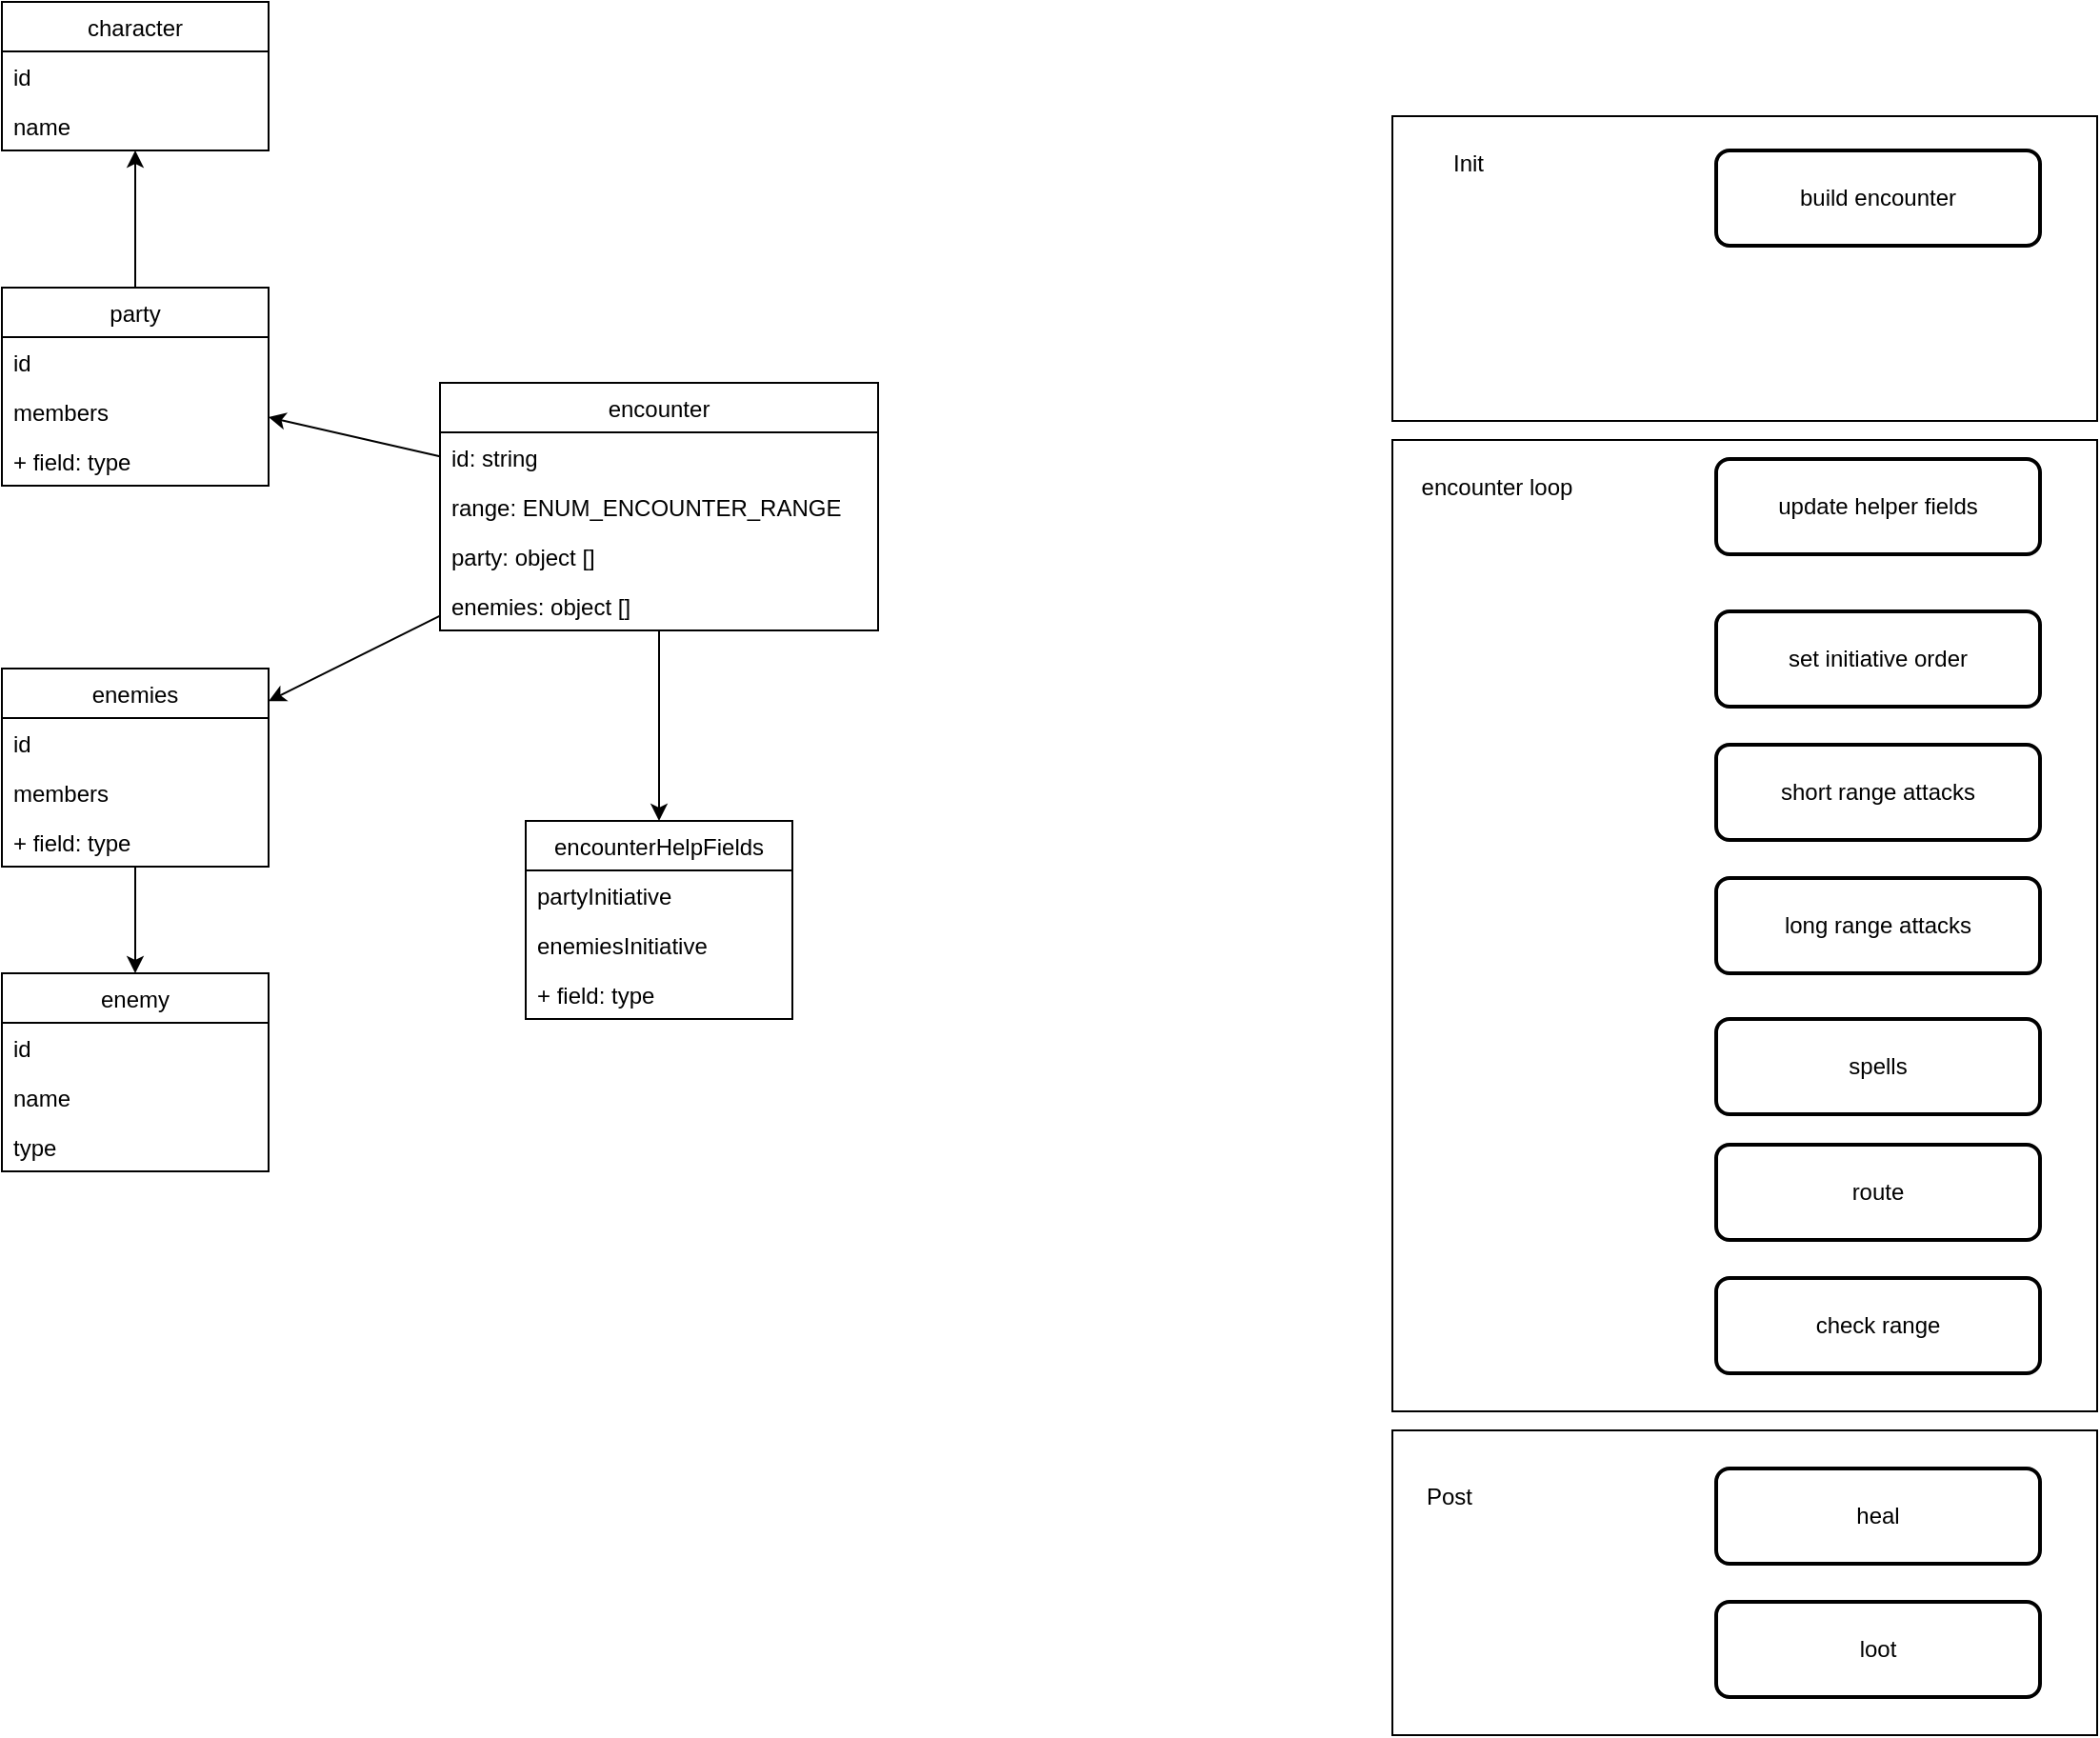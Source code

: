 <mxfile version="20.4.0" type="device"><diagram id="dIbZSXTNyeRAC_L0Vhd0" name="Page-1"><mxGraphModel dx="1932" dy="2229" grid="1" gridSize="10" guides="1" tooltips="1" connect="1" arrows="1" fold="1" page="1" pageScale="1" pageWidth="827" pageHeight="1169" math="0" shadow="0"><root><mxCell id="0"/><mxCell id="1" parent="0"/><mxCell id="Mm-jynhFms1G3TIV_Qh--46" value="" style="rounded=0;whiteSpace=wrap;html=1;fillColor=none;" parent="1" vertex="1"><mxGeometry x="840" y="20" width="370" height="160" as="geometry"/></mxCell><mxCell id="Mm-jynhFms1G3TIV_Qh--44" value="" style="rounded=0;whiteSpace=wrap;html=1;fillColor=none;" parent="1" vertex="1"><mxGeometry x="840" y="190" width="370" height="510" as="geometry"/></mxCell><mxCell id="Mm-jynhFms1G3TIV_Qh--1" value="encounter" style="swimlane;fontStyle=0;childLayout=stackLayout;horizontal=1;startSize=26;fillColor=none;horizontalStack=0;resizeParent=1;resizeParentMax=0;resizeLast=0;collapsible=1;marginBottom=0;" parent="1" vertex="1"><mxGeometry x="340" y="160" width="230" height="130" as="geometry"/></mxCell><mxCell id="Mm-jynhFms1G3TIV_Qh--2" value="id: string" style="text;strokeColor=none;fillColor=none;align=left;verticalAlign=top;spacingLeft=4;spacingRight=4;overflow=hidden;rotatable=0;points=[[0,0.5],[1,0.5]];portConstraint=eastwest;" parent="Mm-jynhFms1G3TIV_Qh--1" vertex="1"><mxGeometry y="26" width="230" height="26" as="geometry"/></mxCell><mxCell id="Mm-jynhFms1G3TIV_Qh--3" value="range: ENUM_ENCOUNTER_RANGE" style="text;strokeColor=none;fillColor=none;align=left;verticalAlign=top;spacingLeft=4;spacingRight=4;overflow=hidden;rotatable=0;points=[[0,0.5],[1,0.5]];portConstraint=eastwest;" parent="Mm-jynhFms1G3TIV_Qh--1" vertex="1"><mxGeometry y="52" width="230" height="26" as="geometry"/></mxCell><mxCell id="Mm-jynhFms1G3TIV_Qh--4" value="party: object []" style="text;strokeColor=none;fillColor=none;align=left;verticalAlign=top;spacingLeft=4;spacingRight=4;overflow=hidden;rotatable=0;points=[[0,0.5],[1,0.5]];portConstraint=eastwest;" parent="Mm-jynhFms1G3TIV_Qh--1" vertex="1"><mxGeometry y="78" width="230" height="26" as="geometry"/></mxCell><mxCell id="Mm-jynhFms1G3TIV_Qh--5" value="enemies: object []" style="text;strokeColor=none;fillColor=none;align=left;verticalAlign=top;spacingLeft=4;spacingRight=4;overflow=hidden;rotatable=0;points=[[0,0.5],[1,0.5]];portConstraint=eastwest;" parent="Mm-jynhFms1G3TIV_Qh--1" vertex="1"><mxGeometry y="104" width="230" height="26" as="geometry"/></mxCell><mxCell id="Mm-jynhFms1G3TIV_Qh--6" value="party" style="swimlane;fontStyle=0;childLayout=stackLayout;horizontal=1;startSize=26;fillColor=none;horizontalStack=0;resizeParent=1;resizeParentMax=0;resizeLast=0;collapsible=1;marginBottom=0;" parent="1" vertex="1"><mxGeometry x="110" y="110" width="140" height="104" as="geometry"/></mxCell><mxCell id="Mm-jynhFms1G3TIV_Qh--7" value="id" style="text;strokeColor=none;fillColor=none;align=left;verticalAlign=top;spacingLeft=4;spacingRight=4;overflow=hidden;rotatable=0;points=[[0,0.5],[1,0.5]];portConstraint=eastwest;" parent="Mm-jynhFms1G3TIV_Qh--6" vertex="1"><mxGeometry y="26" width="140" height="26" as="geometry"/></mxCell><mxCell id="Mm-jynhFms1G3TIV_Qh--8" value="members" style="text;strokeColor=none;fillColor=none;align=left;verticalAlign=top;spacingLeft=4;spacingRight=4;overflow=hidden;rotatable=0;points=[[0,0.5],[1,0.5]];portConstraint=eastwest;" parent="Mm-jynhFms1G3TIV_Qh--6" vertex="1"><mxGeometry y="52" width="140" height="26" as="geometry"/></mxCell><mxCell id="Mm-jynhFms1G3TIV_Qh--9" value="+ field: type" style="text;strokeColor=none;fillColor=none;align=left;verticalAlign=top;spacingLeft=4;spacingRight=4;overflow=hidden;rotatable=0;points=[[0,0.5],[1,0.5]];portConstraint=eastwest;" parent="Mm-jynhFms1G3TIV_Qh--6" vertex="1"><mxGeometry y="78" width="140" height="26" as="geometry"/></mxCell><mxCell id="Mm-jynhFms1G3TIV_Qh--10" value="encounterHelpFields" style="swimlane;fontStyle=0;childLayout=stackLayout;horizontal=1;startSize=26;fillColor=none;horizontalStack=0;resizeParent=1;resizeParentMax=0;resizeLast=0;collapsible=1;marginBottom=0;" parent="1" vertex="1"><mxGeometry x="385" y="390" width="140" height="104" as="geometry"/></mxCell><mxCell id="Mm-jynhFms1G3TIV_Qh--11" value="partyInitiative" style="text;strokeColor=none;fillColor=none;align=left;verticalAlign=top;spacingLeft=4;spacingRight=4;overflow=hidden;rotatable=0;points=[[0,0.5],[1,0.5]];portConstraint=eastwest;" parent="Mm-jynhFms1G3TIV_Qh--10" vertex="1"><mxGeometry y="26" width="140" height="26" as="geometry"/></mxCell><mxCell id="Mm-jynhFms1G3TIV_Qh--12" value="enemiesInitiative" style="text;strokeColor=none;fillColor=none;align=left;verticalAlign=top;spacingLeft=4;spacingRight=4;overflow=hidden;rotatable=0;points=[[0,0.5],[1,0.5]];portConstraint=eastwest;" parent="Mm-jynhFms1G3TIV_Qh--10" vertex="1"><mxGeometry y="52" width="140" height="26" as="geometry"/></mxCell><mxCell id="Mm-jynhFms1G3TIV_Qh--13" value="+ field: type" style="text;strokeColor=none;fillColor=none;align=left;verticalAlign=top;spacingLeft=4;spacingRight=4;overflow=hidden;rotatable=0;points=[[0,0.5],[1,0.5]];portConstraint=eastwest;" parent="Mm-jynhFms1G3TIV_Qh--10" vertex="1"><mxGeometry y="78" width="140" height="26" as="geometry"/></mxCell><mxCell id="Mm-jynhFms1G3TIV_Qh--15" value="" style="endArrow=classic;html=1;rounded=0;" parent="1" source="Mm-jynhFms1G3TIV_Qh--1" target="Mm-jynhFms1G3TIV_Qh--10" edge="1"><mxGeometry width="50" height="50" relative="1" as="geometry"><mxPoint x="50" y="220" as="sourcePoint"/><mxPoint x="100" y="170" as="targetPoint"/></mxGeometry></mxCell><mxCell id="Mm-jynhFms1G3TIV_Qh--16" value="enemies" style="swimlane;fontStyle=0;childLayout=stackLayout;horizontal=1;startSize=26;fillColor=none;horizontalStack=0;resizeParent=1;resizeParentMax=0;resizeLast=0;collapsible=1;marginBottom=0;" parent="1" vertex="1"><mxGeometry x="110" y="310" width="140" height="104" as="geometry"/></mxCell><mxCell id="Mm-jynhFms1G3TIV_Qh--17" value="id" style="text;strokeColor=none;fillColor=none;align=left;verticalAlign=top;spacingLeft=4;spacingRight=4;overflow=hidden;rotatable=0;points=[[0,0.5],[1,0.5]];portConstraint=eastwest;" parent="Mm-jynhFms1G3TIV_Qh--16" vertex="1"><mxGeometry y="26" width="140" height="26" as="geometry"/></mxCell><mxCell id="Mm-jynhFms1G3TIV_Qh--18" value="members" style="text;strokeColor=none;fillColor=none;align=left;verticalAlign=top;spacingLeft=4;spacingRight=4;overflow=hidden;rotatable=0;points=[[0,0.5],[1,0.5]];portConstraint=eastwest;" parent="Mm-jynhFms1G3TIV_Qh--16" vertex="1"><mxGeometry y="52" width="140" height="26" as="geometry"/></mxCell><mxCell id="Mm-jynhFms1G3TIV_Qh--19" value="+ field: type" style="text;strokeColor=none;fillColor=none;align=left;verticalAlign=top;spacingLeft=4;spacingRight=4;overflow=hidden;rotatable=0;points=[[0,0.5],[1,0.5]];portConstraint=eastwest;" parent="Mm-jynhFms1G3TIV_Qh--16" vertex="1"><mxGeometry y="78" width="140" height="26" as="geometry"/></mxCell><mxCell id="Mm-jynhFms1G3TIV_Qh--20" value="" style="endArrow=classic;html=1;rounded=0;" parent="1" source="Mm-jynhFms1G3TIV_Qh--1" target="Mm-jynhFms1G3TIV_Qh--6" edge="1"><mxGeometry width="50" height="50" relative="1" as="geometry"><mxPoint x="220" y="570" as="sourcePoint"/><mxPoint x="270" y="520" as="targetPoint"/></mxGeometry></mxCell><mxCell id="Mm-jynhFms1G3TIV_Qh--21" value="" style="endArrow=classic;html=1;rounded=0;" parent="1" source="Mm-jynhFms1G3TIV_Qh--1" target="Mm-jynhFms1G3TIV_Qh--16" edge="1"><mxGeometry width="50" height="50" relative="1" as="geometry"><mxPoint x="120" y="570" as="sourcePoint"/><mxPoint x="170" y="520" as="targetPoint"/></mxGeometry></mxCell><mxCell id="Mm-jynhFms1G3TIV_Qh--22" value="enemy" style="swimlane;fontStyle=0;childLayout=stackLayout;horizontal=1;startSize=26;fillColor=none;horizontalStack=0;resizeParent=1;resizeParentMax=0;resizeLast=0;collapsible=1;marginBottom=0;" parent="1" vertex="1"><mxGeometry x="110" y="470" width="140" height="104" as="geometry"/></mxCell><mxCell id="Mm-jynhFms1G3TIV_Qh--23" value="id" style="text;strokeColor=none;fillColor=none;align=left;verticalAlign=top;spacingLeft=4;spacingRight=4;overflow=hidden;rotatable=0;points=[[0,0.5],[1,0.5]];portConstraint=eastwest;" parent="Mm-jynhFms1G3TIV_Qh--22" vertex="1"><mxGeometry y="26" width="140" height="26" as="geometry"/></mxCell><mxCell id="Mm-jynhFms1G3TIV_Qh--24" value="name" style="text;strokeColor=none;fillColor=none;align=left;verticalAlign=top;spacingLeft=4;spacingRight=4;overflow=hidden;rotatable=0;points=[[0,0.5],[1,0.5]];portConstraint=eastwest;" parent="Mm-jynhFms1G3TIV_Qh--22" vertex="1"><mxGeometry y="52" width="140" height="26" as="geometry"/></mxCell><mxCell id="Mm-jynhFms1G3TIV_Qh--25" value="type" style="text;strokeColor=none;fillColor=none;align=left;verticalAlign=top;spacingLeft=4;spacingRight=4;overflow=hidden;rotatable=0;points=[[0,0.5],[1,0.5]];portConstraint=eastwest;" parent="Mm-jynhFms1G3TIV_Qh--22" vertex="1"><mxGeometry y="78" width="140" height="26" as="geometry"/></mxCell><mxCell id="Mm-jynhFms1G3TIV_Qh--27" value="" style="endArrow=classic;html=1;rounded=0;" parent="1" source="Mm-jynhFms1G3TIV_Qh--16" target="Mm-jynhFms1G3TIV_Qh--22" edge="1"><mxGeometry width="50" height="50" relative="1" as="geometry"><mxPoint x="310" y="580" as="sourcePoint"/><mxPoint x="360" y="530" as="targetPoint"/></mxGeometry></mxCell><mxCell id="Mm-jynhFms1G3TIV_Qh--28" value="character" style="swimlane;fontStyle=0;childLayout=stackLayout;horizontal=1;startSize=26;fillColor=none;horizontalStack=0;resizeParent=1;resizeParentMax=0;resizeLast=0;collapsible=1;marginBottom=0;" parent="1" vertex="1"><mxGeometry x="110" y="-40" width="140" height="78" as="geometry"/></mxCell><mxCell id="Mm-jynhFms1G3TIV_Qh--29" value="id" style="text;strokeColor=none;fillColor=none;align=left;verticalAlign=top;spacingLeft=4;spacingRight=4;overflow=hidden;rotatable=0;points=[[0,0.5],[1,0.5]];portConstraint=eastwest;" parent="Mm-jynhFms1G3TIV_Qh--28" vertex="1"><mxGeometry y="26" width="140" height="26" as="geometry"/></mxCell><mxCell id="Mm-jynhFms1G3TIV_Qh--30" value="name" style="text;strokeColor=none;fillColor=none;align=left;verticalAlign=top;spacingLeft=4;spacingRight=4;overflow=hidden;rotatable=0;points=[[0,0.5],[1,0.5]];portConstraint=eastwest;" parent="Mm-jynhFms1G3TIV_Qh--28" vertex="1"><mxGeometry y="52" width="140" height="26" as="geometry"/></mxCell><mxCell id="Mm-jynhFms1G3TIV_Qh--32" value="" style="endArrow=classic;html=1;rounded=0;" parent="1" source="Mm-jynhFms1G3TIV_Qh--6" target="Mm-jynhFms1G3TIV_Qh--28" edge="1"><mxGeometry width="50" height="50" relative="1" as="geometry"><mxPoint x="320" y="130" as="sourcePoint"/><mxPoint x="370" y="80" as="targetPoint"/></mxGeometry></mxCell><mxCell id="Mm-jynhFms1G3TIV_Qh--35" value="build encounter" style="rounded=1;whiteSpace=wrap;html=1;absoluteArcSize=1;arcSize=14;strokeWidth=2;" parent="1" vertex="1"><mxGeometry x="1010" y="38" width="170" height="50" as="geometry"/></mxCell><mxCell id="Mm-jynhFms1G3TIV_Qh--37" value="update helper fields" style="rounded=1;whiteSpace=wrap;html=1;absoluteArcSize=1;arcSize=14;strokeWidth=2;" parent="1" vertex="1"><mxGeometry x="1010" y="200" width="170" height="50" as="geometry"/></mxCell><mxCell id="Mm-jynhFms1G3TIV_Qh--38" value="set initiative order" style="rounded=1;whiteSpace=wrap;html=1;absoluteArcSize=1;arcSize=14;strokeWidth=2;" parent="1" vertex="1"><mxGeometry x="1010" y="280" width="170" height="50" as="geometry"/></mxCell><mxCell id="Mm-jynhFms1G3TIV_Qh--39" value="long range attacks" style="rounded=1;whiteSpace=wrap;html=1;absoluteArcSize=1;arcSize=14;strokeWidth=2;" parent="1" vertex="1"><mxGeometry x="1010" y="420" width="170" height="50" as="geometry"/></mxCell><mxCell id="Mm-jynhFms1G3TIV_Qh--40" value="check range" style="rounded=1;whiteSpace=wrap;html=1;absoluteArcSize=1;arcSize=14;strokeWidth=2;" parent="1" vertex="1"><mxGeometry x="1010" y="630" width="170" height="50" as="geometry"/></mxCell><mxCell id="Mm-jynhFms1G3TIV_Qh--41" value="short range attacks" style="rounded=1;whiteSpace=wrap;html=1;absoluteArcSize=1;arcSize=14;strokeWidth=2;" parent="1" vertex="1"><mxGeometry x="1010" y="350" width="170" height="50" as="geometry"/></mxCell><mxCell id="Mm-jynhFms1G3TIV_Qh--42" value="spells" style="rounded=1;whiteSpace=wrap;html=1;absoluteArcSize=1;arcSize=14;strokeWidth=2;" parent="1" vertex="1"><mxGeometry x="1010" y="494" width="170" height="50" as="geometry"/></mxCell><mxCell id="Mm-jynhFms1G3TIV_Qh--48" value="route" style="rounded=1;whiteSpace=wrap;html=1;absoluteArcSize=1;arcSize=14;strokeWidth=2;" parent="1" vertex="1"><mxGeometry x="1010" y="560" width="170" height="50" as="geometry"/></mxCell><mxCell id="Mm-jynhFms1G3TIV_Qh--49" value="Init" style="text;html=1;strokeColor=none;fillColor=none;align=center;verticalAlign=middle;whiteSpace=wrap;rounded=0;" parent="1" vertex="1"><mxGeometry x="850" y="30" width="60" height="30" as="geometry"/></mxCell><mxCell id="6qWjgoZc4pZPuCtmnhYt-1" value="" style="rounded=0;whiteSpace=wrap;html=1;fillColor=none;" vertex="1" parent="1"><mxGeometry x="840" y="710" width="370" height="160" as="geometry"/></mxCell><mxCell id="Mm-jynhFms1G3TIV_Qh--50" value="encounter loop" style="text;html=1;strokeColor=none;fillColor=none;align=center;verticalAlign=middle;whiteSpace=wrap;rounded=0;" parent="1" vertex="1"><mxGeometry x="850" y="200" width="90" height="30" as="geometry"/></mxCell><mxCell id="6qWjgoZc4pZPuCtmnhYt-2" value="Post" style="text;html=1;strokeColor=none;fillColor=none;align=center;verticalAlign=middle;whiteSpace=wrap;rounded=0;" vertex="1" parent="1"><mxGeometry x="840" y="730" width="60" height="30" as="geometry"/></mxCell><mxCell id="Mm-jynhFms1G3TIV_Qh--36" value="heal" style="rounded=1;whiteSpace=wrap;html=1;absoluteArcSize=1;arcSize=14;strokeWidth=2;" parent="1" vertex="1"><mxGeometry x="1010" y="730" width="170" height="50" as="geometry"/></mxCell><mxCell id="6qWjgoZc4pZPuCtmnhYt-3" value="loot" style="rounded=1;whiteSpace=wrap;html=1;absoluteArcSize=1;arcSize=14;strokeWidth=2;" vertex="1" parent="1"><mxGeometry x="1010" y="800" width="170" height="50" as="geometry"/></mxCell></root></mxGraphModel></diagram></mxfile>